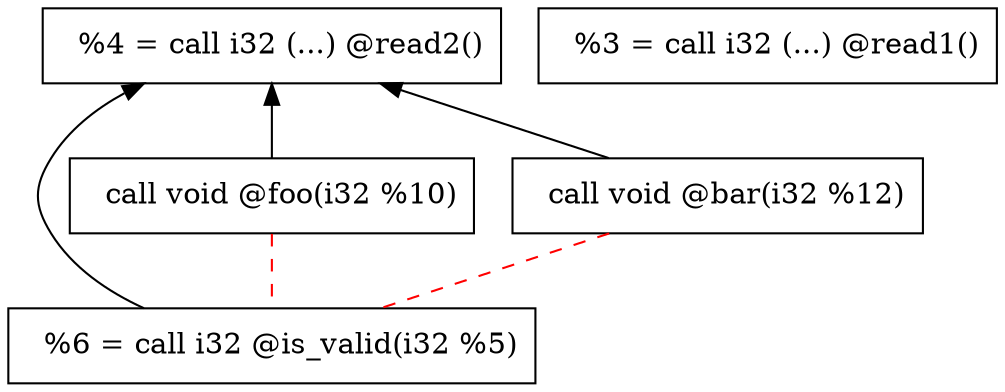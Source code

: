 digraph {

Inst0x7fffee9f46a8[align = left, shape = box, label = "  %4 = call i32 (...) @read2()"];
Inst0x7fffeea6c4c8[align = left, shape = box, label = "  %3 = call i32 (...) @read1()"];
Inst0x7fffeea6cd00[align = left, shape = box, label = "  %6 = call i32 @is_valid(i32 %5)"];
Inst0x7fffeea6d2d0[align = left, shape = box, label = "  call void @foo(i32 %10)"];
Inst0x7fffeea6d550[align = left, shape = box, label = "  call void @bar(i32 %12)"];

Inst0x7fffee9f46a8 -> Inst0x7fffeea6d550 [dir=back];
Inst0x7fffee9f46a8 -> Inst0x7fffeea6d2d0 [dir=back];
Inst0x7fffee9f46a8 -> Inst0x7fffeea6cd00 [dir=back];

Inst0x7fffeea6d2d0 -> Inst0x7fffeea6cd00 [dir=none, color=red, style=dashed];
Inst0x7fffeea6d550 -> Inst0x7fffeea6cd00 [dir=none, color=red, style=dashed];
}
